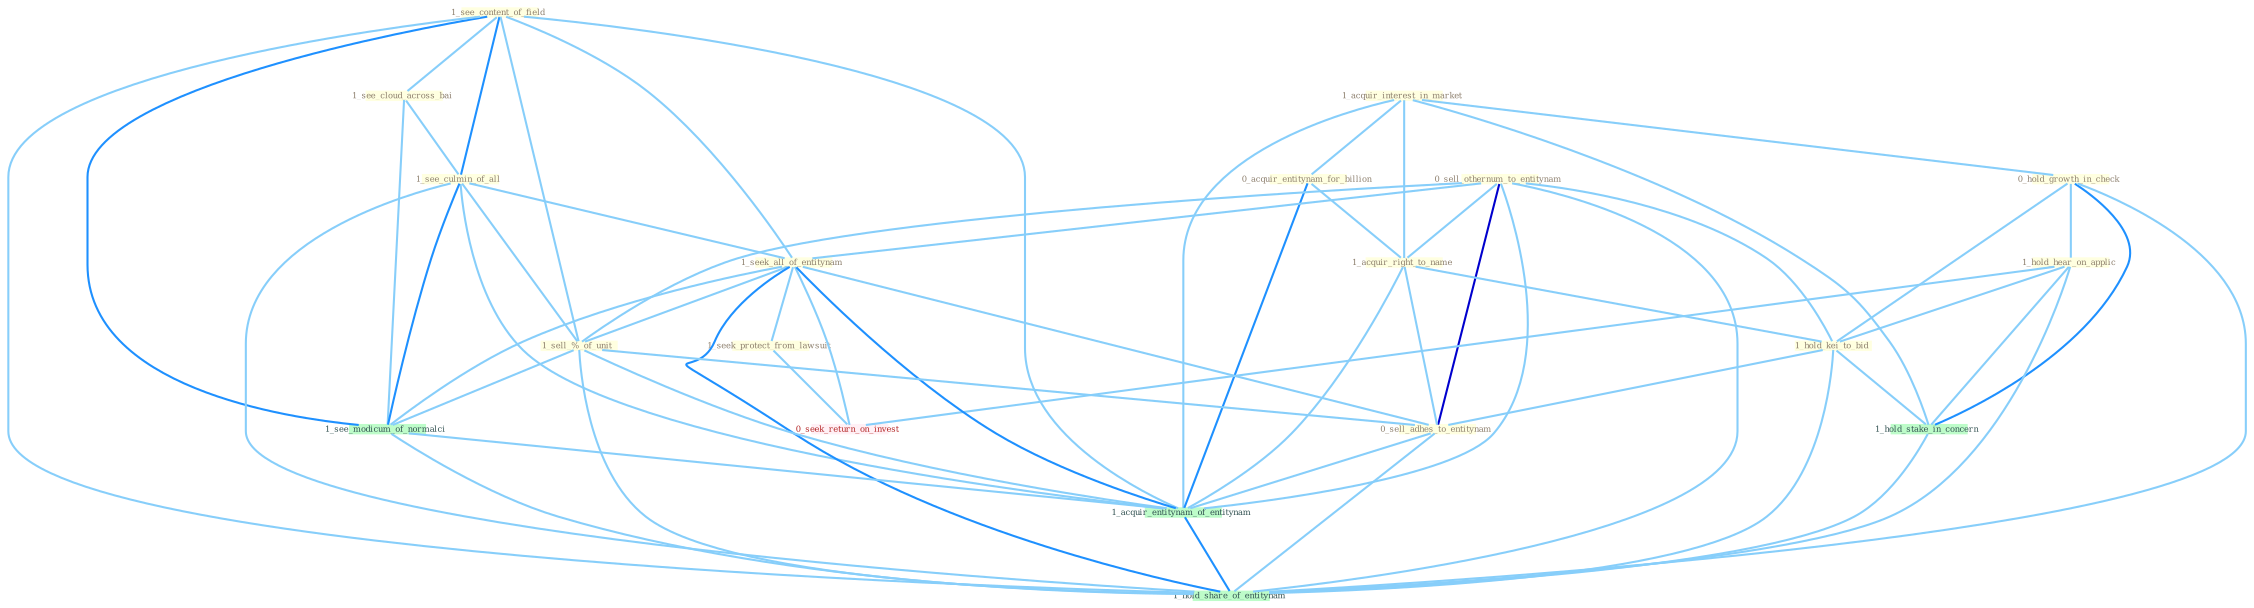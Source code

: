 Graph G{ 
    node
    [shape=polygon,style=filled,width=.5,height=.06,color="#BDFCC9",fixedsize=true,fontsize=4,
    fontcolor="#2f4f4f"];
    {node
    [color="#ffffe0", fontcolor="#8b7d6b"] "1_acquir_interest_in_market " "1_see_content_of_field " "0_acquir_entitynam_for_billion " "1_see_cloud_across_bai " "0_hold_growth_in_check " "0_sell_othernum_to_entitynam " "1_acquir_right_to_name " "1_see_culmin_of_all " "1_hold_hear_on_applic " "1_seek_all_of_entitynam " "1_hold_kei_to_bid " "1_seek_protect_from_lawsuit " "1_sell_%_of_unit " "0_sell_adhes_to_entitynam "}
{node [color="#fff0f5", fontcolor="#b22222"] "0_seek_return_on_invest "}
edge [color="#B0E2FF"];

	"1_acquir_interest_in_market " -- "0_acquir_entitynam_for_billion " [w="1", color="#87cefa" ];
	"1_acquir_interest_in_market " -- "0_hold_growth_in_check " [w="1", color="#87cefa" ];
	"1_acquir_interest_in_market " -- "1_acquir_right_to_name " [w="1", color="#87cefa" ];
	"1_acquir_interest_in_market " -- "1_hold_stake_in_concern " [w="1", color="#87cefa" ];
	"1_acquir_interest_in_market " -- "1_acquir_entitynam_of_entitynam " [w="1", color="#87cefa" ];
	"1_see_content_of_field " -- "1_see_cloud_across_bai " [w="1", color="#87cefa" ];
	"1_see_content_of_field " -- "1_see_culmin_of_all " [w="2", color="#1e90ff" , len=0.8];
	"1_see_content_of_field " -- "1_seek_all_of_entitynam " [w="1", color="#87cefa" ];
	"1_see_content_of_field " -- "1_sell_%_of_unit " [w="1", color="#87cefa" ];
	"1_see_content_of_field " -- "1_see_modicum_of_normalci " [w="2", color="#1e90ff" , len=0.8];
	"1_see_content_of_field " -- "1_acquir_entitynam_of_entitynam " [w="1", color="#87cefa" ];
	"1_see_content_of_field " -- "1_hold_share_of_entitynam " [w="1", color="#87cefa" ];
	"0_acquir_entitynam_for_billion " -- "1_acquir_right_to_name " [w="1", color="#87cefa" ];
	"0_acquir_entitynam_for_billion " -- "1_acquir_entitynam_of_entitynam " [w="2", color="#1e90ff" , len=0.8];
	"1_see_cloud_across_bai " -- "1_see_culmin_of_all " [w="1", color="#87cefa" ];
	"1_see_cloud_across_bai " -- "1_see_modicum_of_normalci " [w="1", color="#87cefa" ];
	"0_hold_growth_in_check " -- "1_hold_hear_on_applic " [w="1", color="#87cefa" ];
	"0_hold_growth_in_check " -- "1_hold_kei_to_bid " [w="1", color="#87cefa" ];
	"0_hold_growth_in_check " -- "1_hold_stake_in_concern " [w="2", color="#1e90ff" , len=0.8];
	"0_hold_growth_in_check " -- "1_hold_share_of_entitynam " [w="1", color="#87cefa" ];
	"0_sell_othernum_to_entitynam " -- "1_acquir_right_to_name " [w="1", color="#87cefa" ];
	"0_sell_othernum_to_entitynam " -- "1_seek_all_of_entitynam " [w="1", color="#87cefa" ];
	"0_sell_othernum_to_entitynam " -- "1_hold_kei_to_bid " [w="1", color="#87cefa" ];
	"0_sell_othernum_to_entitynam " -- "1_sell_%_of_unit " [w="1", color="#87cefa" ];
	"0_sell_othernum_to_entitynam " -- "0_sell_adhes_to_entitynam " [w="3", color="#0000cd" , len=0.6];
	"0_sell_othernum_to_entitynam " -- "1_acquir_entitynam_of_entitynam " [w="1", color="#87cefa" ];
	"0_sell_othernum_to_entitynam " -- "1_hold_share_of_entitynam " [w="1", color="#87cefa" ];
	"1_acquir_right_to_name " -- "1_hold_kei_to_bid " [w="1", color="#87cefa" ];
	"1_acquir_right_to_name " -- "0_sell_adhes_to_entitynam " [w="1", color="#87cefa" ];
	"1_acquir_right_to_name " -- "1_acquir_entitynam_of_entitynam " [w="1", color="#87cefa" ];
	"1_see_culmin_of_all " -- "1_seek_all_of_entitynam " [w="1", color="#87cefa" ];
	"1_see_culmin_of_all " -- "1_sell_%_of_unit " [w="1", color="#87cefa" ];
	"1_see_culmin_of_all " -- "1_see_modicum_of_normalci " [w="2", color="#1e90ff" , len=0.8];
	"1_see_culmin_of_all " -- "1_acquir_entitynam_of_entitynam " [w="1", color="#87cefa" ];
	"1_see_culmin_of_all " -- "1_hold_share_of_entitynam " [w="1", color="#87cefa" ];
	"1_hold_hear_on_applic " -- "1_hold_kei_to_bid " [w="1", color="#87cefa" ];
	"1_hold_hear_on_applic " -- "1_hold_stake_in_concern " [w="1", color="#87cefa" ];
	"1_hold_hear_on_applic " -- "0_seek_return_on_invest " [w="1", color="#87cefa" ];
	"1_hold_hear_on_applic " -- "1_hold_share_of_entitynam " [w="1", color="#87cefa" ];
	"1_seek_all_of_entitynam " -- "1_seek_protect_from_lawsuit " [w="1", color="#87cefa" ];
	"1_seek_all_of_entitynam " -- "1_sell_%_of_unit " [w="1", color="#87cefa" ];
	"1_seek_all_of_entitynam " -- "0_sell_adhes_to_entitynam " [w="1", color="#87cefa" ];
	"1_seek_all_of_entitynam " -- "0_seek_return_on_invest " [w="1", color="#87cefa" ];
	"1_seek_all_of_entitynam " -- "1_see_modicum_of_normalci " [w="1", color="#87cefa" ];
	"1_seek_all_of_entitynam " -- "1_acquir_entitynam_of_entitynam " [w="2", color="#1e90ff" , len=0.8];
	"1_seek_all_of_entitynam " -- "1_hold_share_of_entitynam " [w="2", color="#1e90ff" , len=0.8];
	"1_hold_kei_to_bid " -- "0_sell_adhes_to_entitynam " [w="1", color="#87cefa" ];
	"1_hold_kei_to_bid " -- "1_hold_stake_in_concern " [w="1", color="#87cefa" ];
	"1_hold_kei_to_bid " -- "1_hold_share_of_entitynam " [w="1", color="#87cefa" ];
	"1_seek_protect_from_lawsuit " -- "0_seek_return_on_invest " [w="1", color="#87cefa" ];
	"1_sell_%_of_unit " -- "0_sell_adhes_to_entitynam " [w="1", color="#87cefa" ];
	"1_sell_%_of_unit " -- "1_see_modicum_of_normalci " [w="1", color="#87cefa" ];
	"1_sell_%_of_unit " -- "1_acquir_entitynam_of_entitynam " [w="1", color="#87cefa" ];
	"1_sell_%_of_unit " -- "1_hold_share_of_entitynam " [w="1", color="#87cefa" ];
	"0_sell_adhes_to_entitynam " -- "1_acquir_entitynam_of_entitynam " [w="1", color="#87cefa" ];
	"0_sell_adhes_to_entitynam " -- "1_hold_share_of_entitynam " [w="1", color="#87cefa" ];
	"1_hold_stake_in_concern " -- "1_hold_share_of_entitynam " [w="1", color="#87cefa" ];
	"1_see_modicum_of_normalci " -- "1_acquir_entitynam_of_entitynam " [w="1", color="#87cefa" ];
	"1_see_modicum_of_normalci " -- "1_hold_share_of_entitynam " [w="1", color="#87cefa" ];
	"1_acquir_entitynam_of_entitynam " -- "1_hold_share_of_entitynam " [w="2", color="#1e90ff" , len=0.8];
}